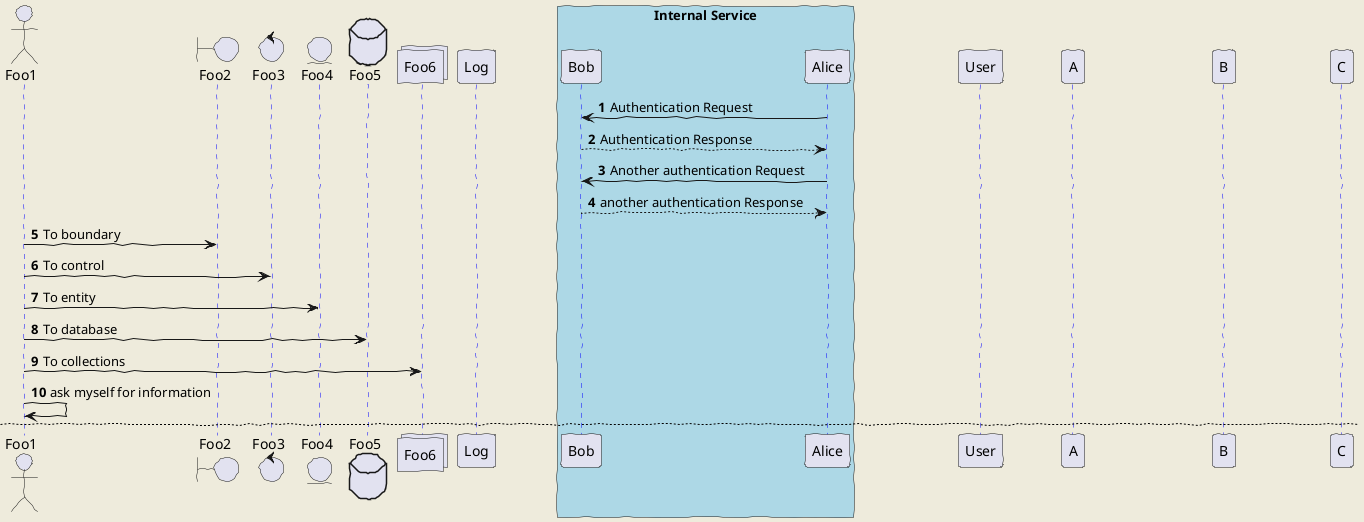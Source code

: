 @startuml
autonumber

Alice -> Bob: Authentication Request
Bob --> Alice: Authentication Response

Alice -> Bob: Another authentication Request
Alice <-- Bob: another authentication Response

actor Foo1
boundary Foo2
control Foo3
entity Foo4
database Foo5
collections Foo6
Foo1 -> Foo2 : To boundary
Foo1 -> Foo3 : To control
Foo1 -> Foo4 : To entity
Foo1 -> Foo5 : To database
Foo1 -> Foo6 : To collections
Foo1 -> Foo1 : ask myself for information

newpage

Bob ->x Alice
Bob -> Alice
Bob ->> Alice
Bob -\ Alice
Bob \\- Alice
Bob //-- Alice
Bob ->o Alice
Bob o\\-- Alice
Bob <-> Alice
Bob <->o Alice

newpage

Alice -> Bob: Authentication Request
alt successful case
Bob -> Alice: Authentication Accepted
else some kind of failure
Bob -> Alice: Authentication Failure
group My own label
Alice -> Log : Log attack start
loop 1000 times
Alice -> Bob: DNS Attack
end
Alice -> Log : Log attack end
end
else Another type of failure
Bob -> Alice: Please repeat
end

Alice ->Bob : hello
note left: this is a first note
Bob->Alice : ok
note right: this is another note
Bob->Bob : I am thinking
note left
a note
can also be defined
on several lines
end note

== Initialization ==
Alice -> Bob: Authentication Request
Bob --> Alice: Authentication Response
== Repetition ==
Alice -> Bob: Another authentication Request
Alice <-- Bob: another authentication Response

newpage

Alice -> Bob: Authentication Request
...
Bob --> Alice: Authentication Response
...5 minutes latter...
Bob --> Alice: Bye !

Alice -> Bob: message 1
Bob --> Alice: ok
|||
Alice -> Bob: message 2
Bob --> Alice: ok
||45||
Alice -> Bob: message 3
Bob --> Alice: ok

newpage

participant User
User -> A: DoWork
activate A
A -> B: << createRequest >>
activate B
B -> C: DoWork
activate C
C --> B: WorkDone
destroy C
B --> A: RequestCreated
deactivate B
A -> User: Done
deactivate A

Bob -> Alice : hello
create Other
Alice -> Other : new
create control String
Alice -> String
note right : You can also put notes!
Alice --> Bob : ok

newpage

box "Internal Service" #LightBlue
participant Bob
participant Alice
end box
participant Other
Bob -> Alice : hello
Alice -> Other : hello

newpage
skinparam backgroundColor #EEEBDC
skinparam handwritten true
skinparam sequence {
ArrowColor DeepSkyBlue
ActorBorderColor DeepSkyBlue
LifeLineBorderColor blue
LifeLineBackgroundColor #A9DCDF
ParticipantBorderColor DeepSkyBlue
ParticipantBackgroundColor DodgerBlue
ParticipantFontName Impact
ParticipantFontSize 17
ParticipantFontColor #A9DCDF
ActorBackgroundColor aqua
ActorFontColor DeepSkyBlue
ActorFontSize 17
ActorFontName Aapex
}
actor User
participant "First Class" as A
participant "Second Class" as B
participant "Last Class" as C
User -> A: DoWork
activate A
A -> B: Create Request
activate B
B -> C: DoWork
activate C
@enduml